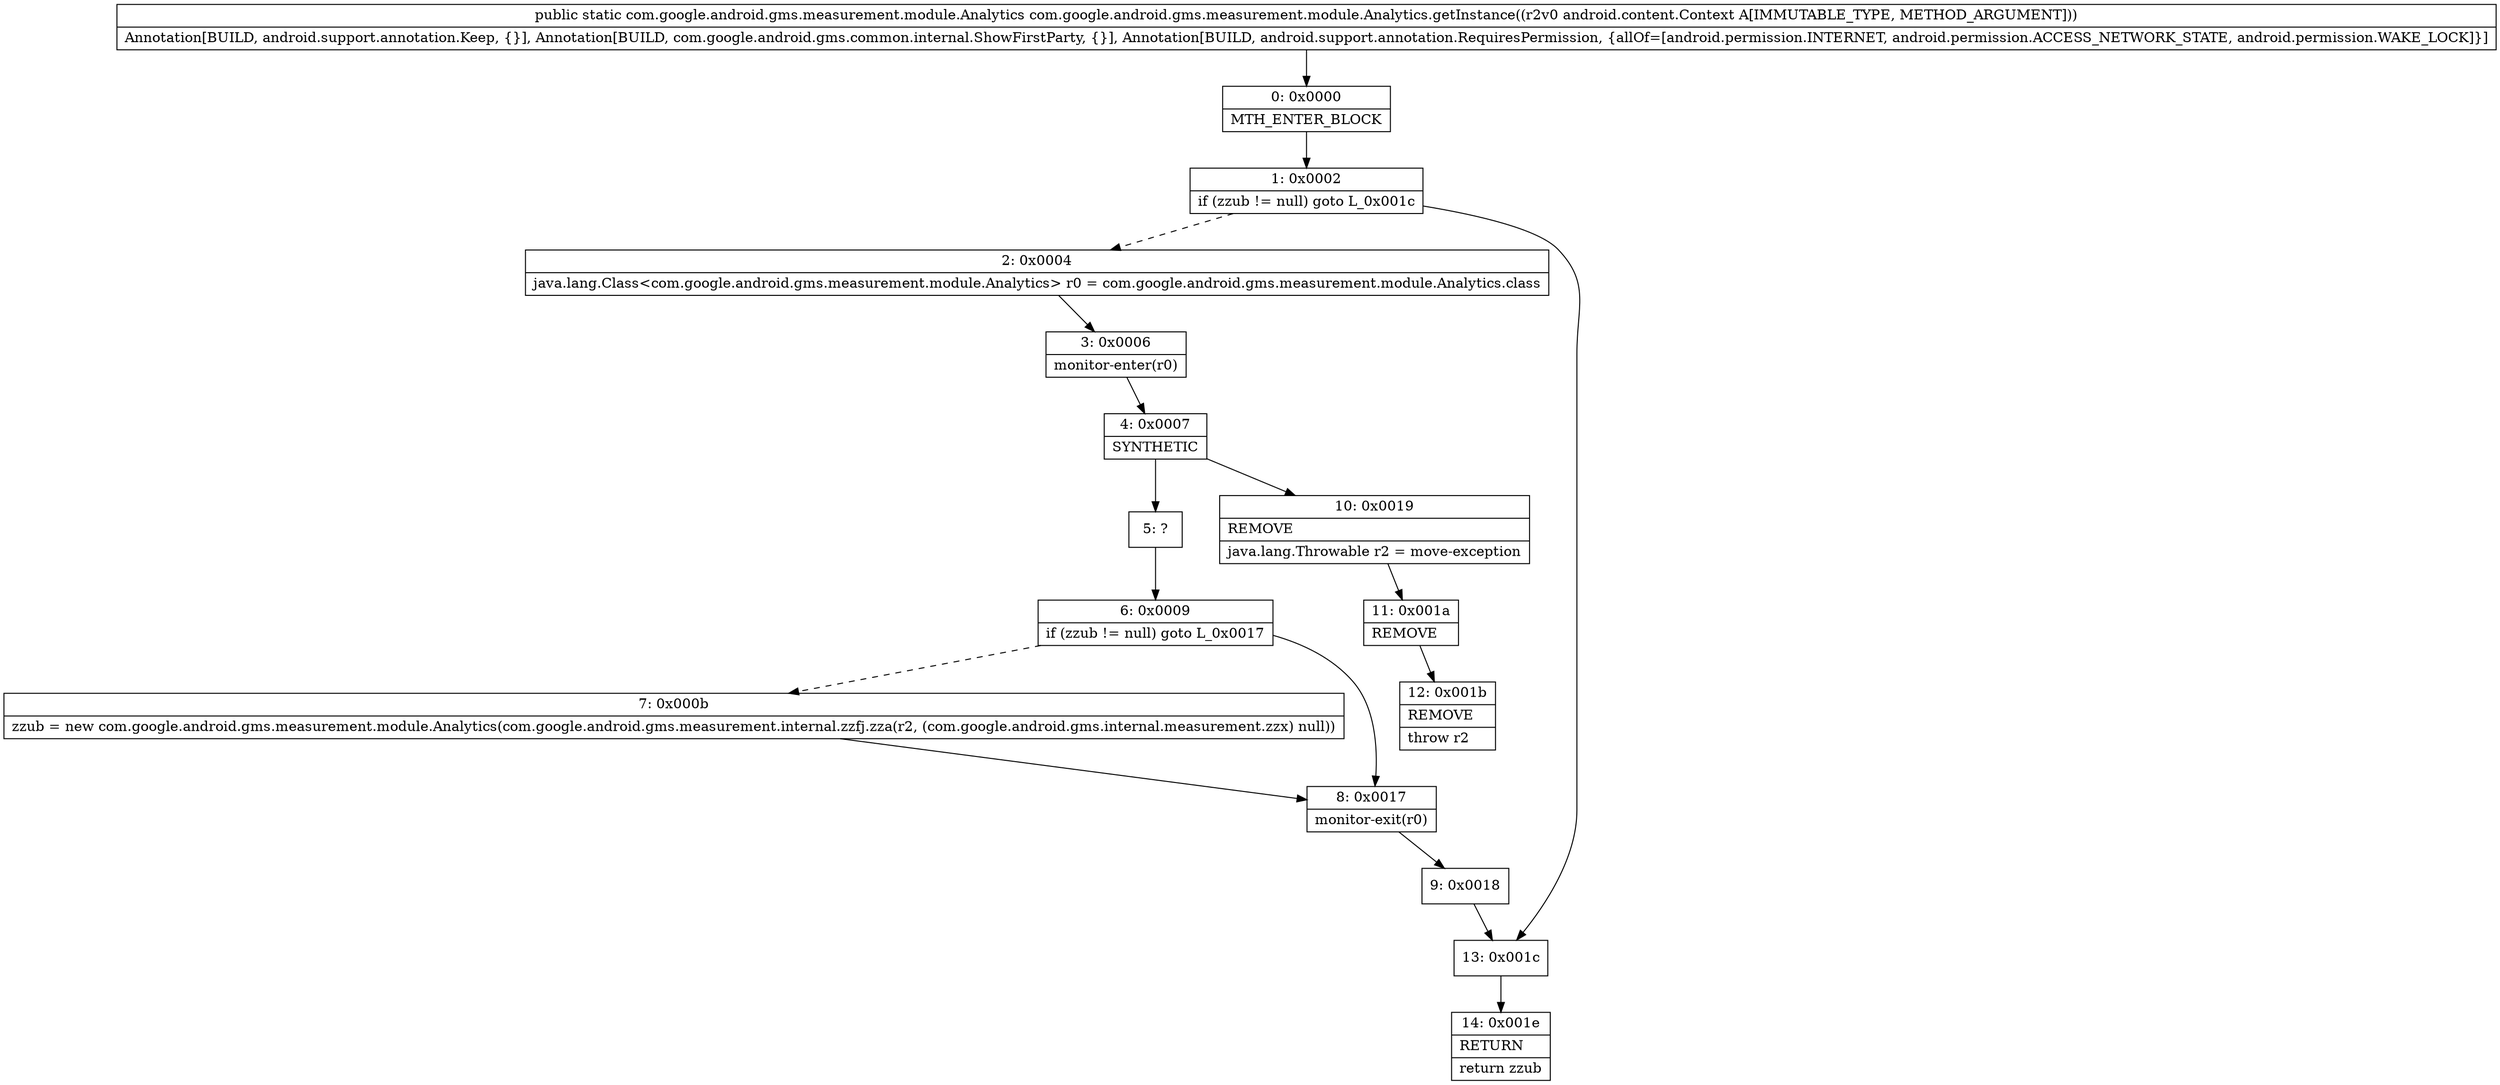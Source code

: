 digraph "CFG forcom.google.android.gms.measurement.module.Analytics.getInstance(Landroid\/content\/Context;)Lcom\/google\/android\/gms\/measurement\/module\/Analytics;" {
Node_0 [shape=record,label="{0\:\ 0x0000|MTH_ENTER_BLOCK\l}"];
Node_1 [shape=record,label="{1\:\ 0x0002|if (zzub != null) goto L_0x001c\l}"];
Node_2 [shape=record,label="{2\:\ 0x0004|java.lang.Class\<com.google.android.gms.measurement.module.Analytics\> r0 = com.google.android.gms.measurement.module.Analytics.class\l}"];
Node_3 [shape=record,label="{3\:\ 0x0006|monitor\-enter(r0)\l}"];
Node_4 [shape=record,label="{4\:\ 0x0007|SYNTHETIC\l}"];
Node_5 [shape=record,label="{5\:\ ?}"];
Node_6 [shape=record,label="{6\:\ 0x0009|if (zzub != null) goto L_0x0017\l}"];
Node_7 [shape=record,label="{7\:\ 0x000b|zzub = new com.google.android.gms.measurement.module.Analytics(com.google.android.gms.measurement.internal.zzfj.zza(r2, (com.google.android.gms.internal.measurement.zzx) null))\l}"];
Node_8 [shape=record,label="{8\:\ 0x0017|monitor\-exit(r0)\l}"];
Node_9 [shape=record,label="{9\:\ 0x0018}"];
Node_10 [shape=record,label="{10\:\ 0x0019|REMOVE\l|java.lang.Throwable r2 = move\-exception\l}"];
Node_11 [shape=record,label="{11\:\ 0x001a|REMOVE\l}"];
Node_12 [shape=record,label="{12\:\ 0x001b|REMOVE\l|throw r2\l}"];
Node_13 [shape=record,label="{13\:\ 0x001c}"];
Node_14 [shape=record,label="{14\:\ 0x001e|RETURN\l|return zzub\l}"];
MethodNode[shape=record,label="{public static com.google.android.gms.measurement.module.Analytics com.google.android.gms.measurement.module.Analytics.getInstance((r2v0 android.content.Context A[IMMUTABLE_TYPE, METHOD_ARGUMENT]))  | Annotation[BUILD, android.support.annotation.Keep, \{\}], Annotation[BUILD, com.google.android.gms.common.internal.ShowFirstParty, \{\}], Annotation[BUILD, android.support.annotation.RequiresPermission, \{allOf=[android.permission.INTERNET, android.permission.ACCESS_NETWORK_STATE, android.permission.WAKE_LOCK]\}]\l}"];
MethodNode -> Node_0;
Node_0 -> Node_1;
Node_1 -> Node_2[style=dashed];
Node_1 -> Node_13;
Node_2 -> Node_3;
Node_3 -> Node_4;
Node_4 -> Node_5;
Node_4 -> Node_10;
Node_5 -> Node_6;
Node_6 -> Node_7[style=dashed];
Node_6 -> Node_8;
Node_7 -> Node_8;
Node_8 -> Node_9;
Node_9 -> Node_13;
Node_10 -> Node_11;
Node_11 -> Node_12;
Node_13 -> Node_14;
}

